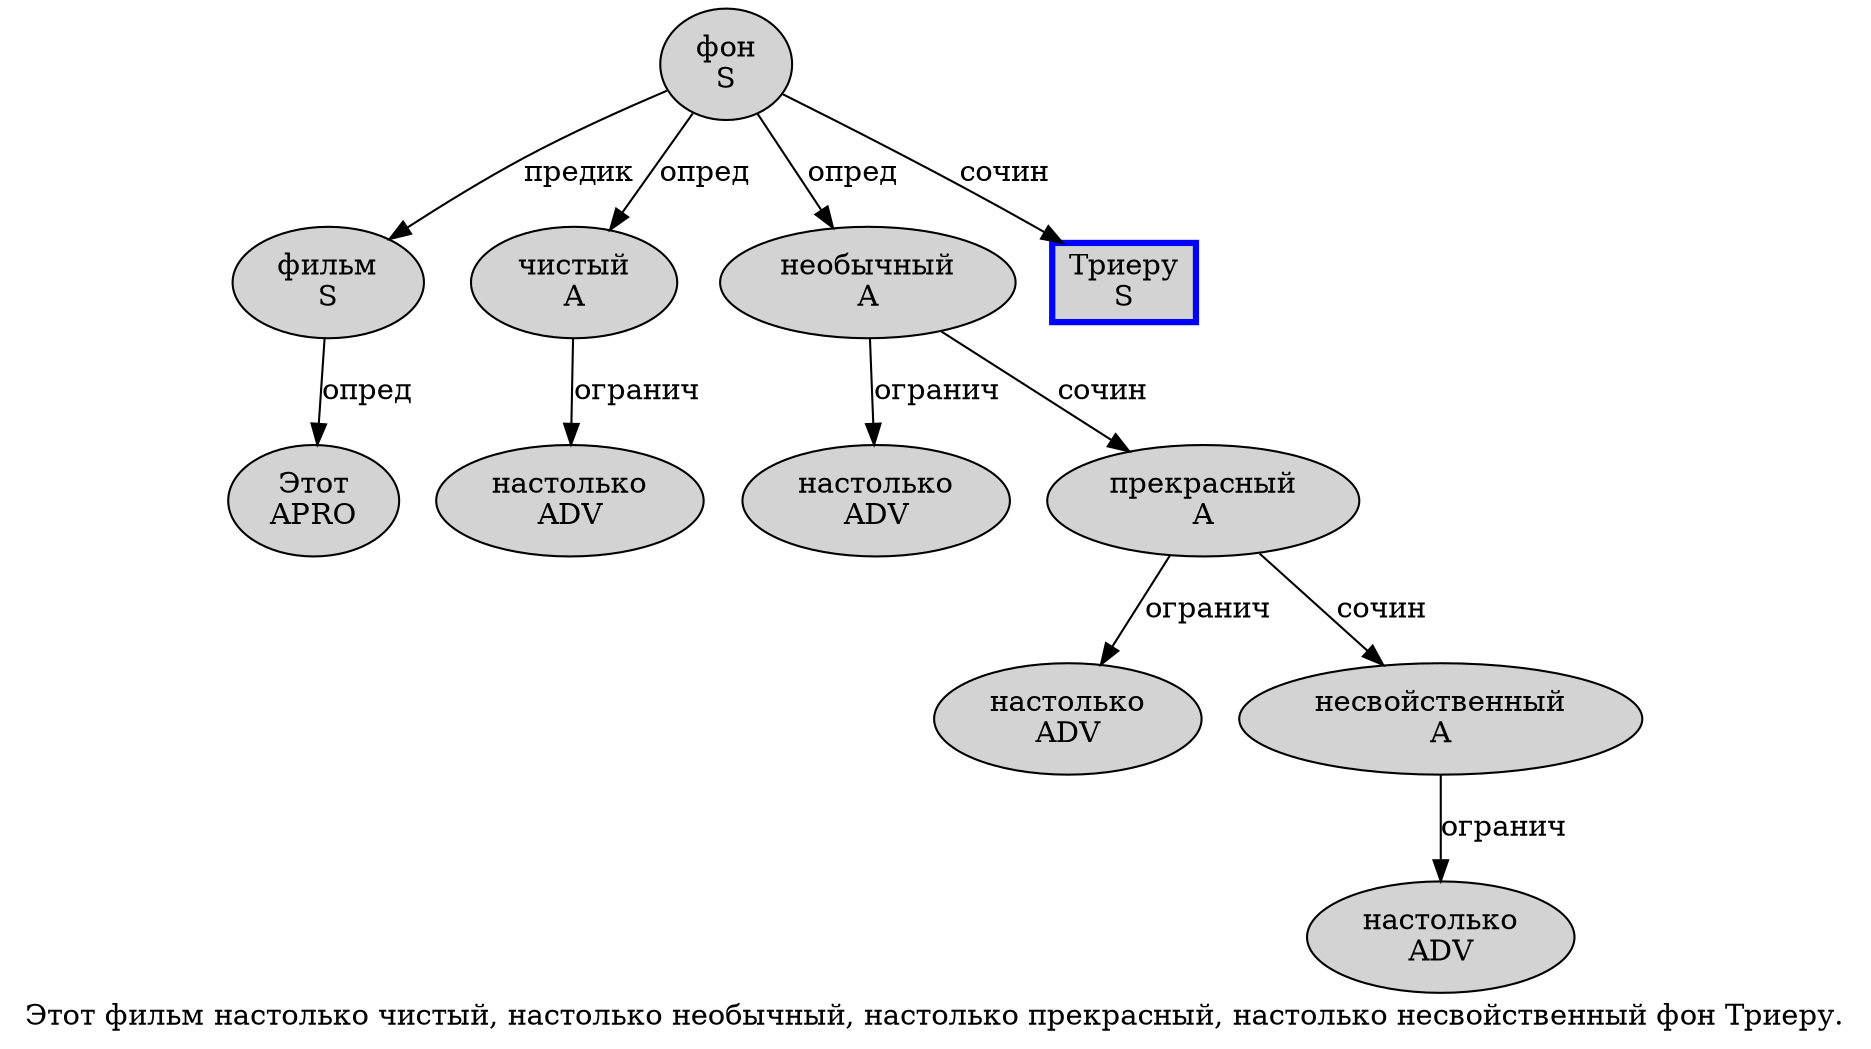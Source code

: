 digraph SENTENCE_512 {
	graph [label="Этот фильм настолько чистый, настолько необычный, настолько прекрасный, настолько несвойственный фон Триеру."]
	node [style=filled]
		0 [label="Этот
APRO" color="" fillcolor=lightgray penwidth=1 shape=ellipse]
		1 [label="фильм
S" color="" fillcolor=lightgray penwidth=1 shape=ellipse]
		2 [label="настолько
ADV" color="" fillcolor=lightgray penwidth=1 shape=ellipse]
		3 [label="чистый
A" color="" fillcolor=lightgray penwidth=1 shape=ellipse]
		5 [label="настолько
ADV" color="" fillcolor=lightgray penwidth=1 shape=ellipse]
		6 [label="необычный
A" color="" fillcolor=lightgray penwidth=1 shape=ellipse]
		8 [label="настолько
ADV" color="" fillcolor=lightgray penwidth=1 shape=ellipse]
		9 [label="прекрасный
A" color="" fillcolor=lightgray penwidth=1 shape=ellipse]
		11 [label="настолько
ADV" color="" fillcolor=lightgray penwidth=1 shape=ellipse]
		12 [label="несвойственный
A" color="" fillcolor=lightgray penwidth=1 shape=ellipse]
		13 [label="фон
S" color="" fillcolor=lightgray penwidth=1 shape=ellipse]
		14 [label="Триеру
S" color=blue fillcolor=lightgray penwidth=3 shape=box]
			6 -> 5 [label="огранич"]
			6 -> 9 [label="сочин"]
			3 -> 2 [label="огранич"]
			13 -> 1 [label="предик"]
			13 -> 3 [label="опред"]
			13 -> 6 [label="опред"]
			13 -> 14 [label="сочин"]
			1 -> 0 [label="опред"]
			9 -> 8 [label="огранич"]
			9 -> 12 [label="сочин"]
			12 -> 11 [label="огранич"]
}